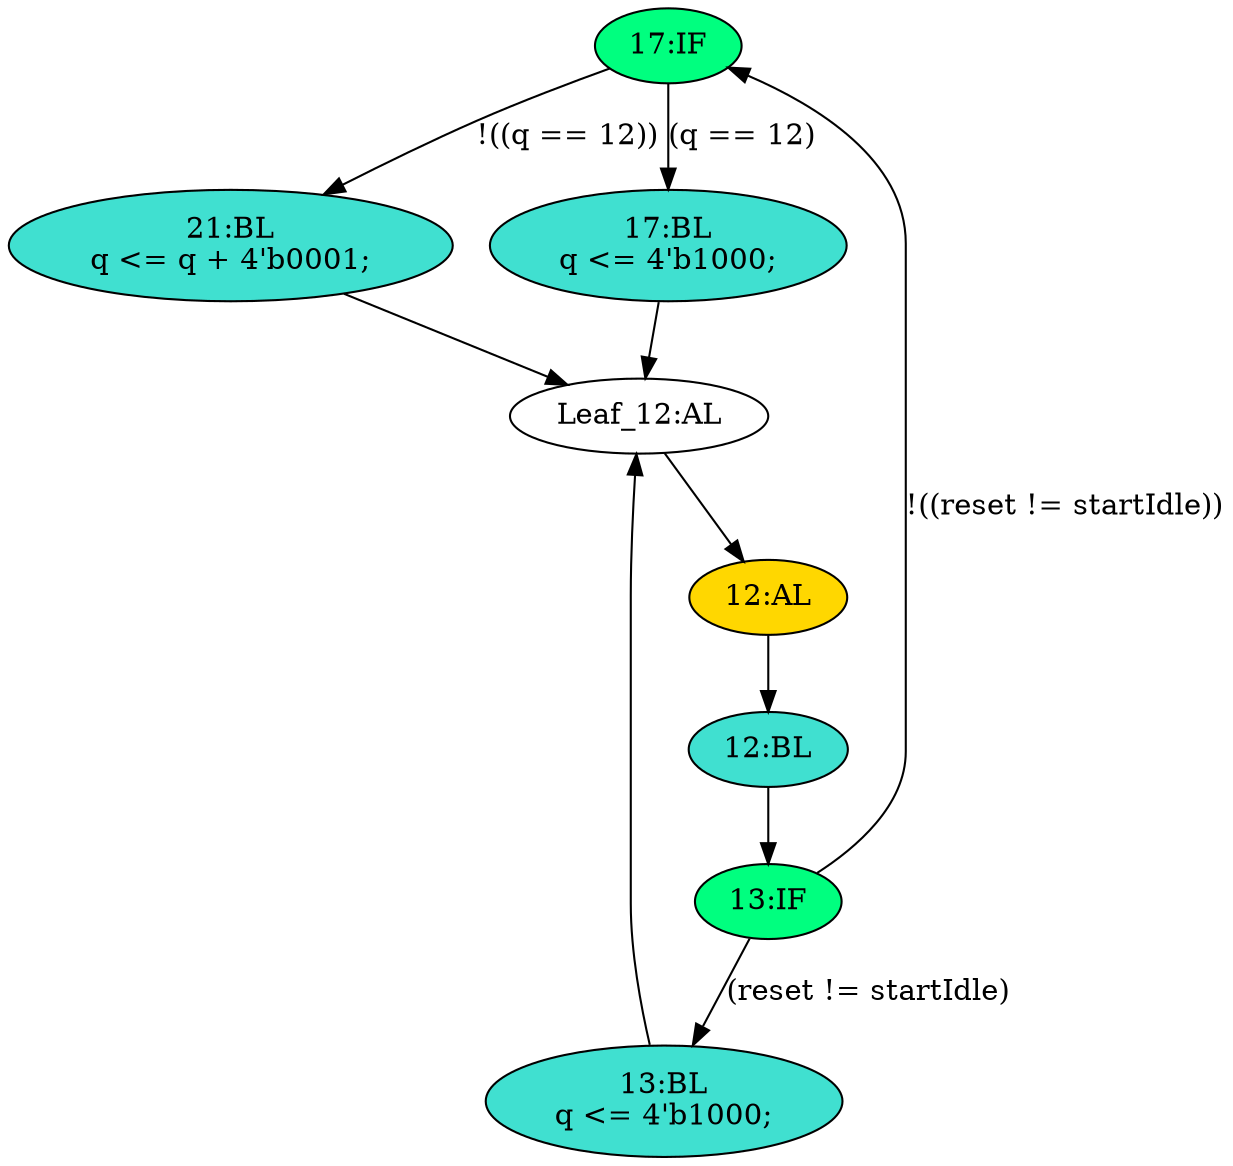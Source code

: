 strict digraph "compose( ,  )" {
	node [label="\N"];
	"17:IF"	[ast="<pyverilog.vparser.ast.IfStatement object at 0x7f7fddbcebd0>",
		fillcolor=springgreen,
		label="17:IF",
		statements="[]",
		style=filled,
		typ=IfStatement];
	"21:BL"	[ast="<pyverilog.vparser.ast.Block object at 0x7f7fdde71650>",
		fillcolor=turquoise,
		label="21:BL
q <= q + 4'b0001;",
		statements="[<pyverilog.vparser.ast.NonblockingSubstitution object at 0x7f7fdde71250>]",
		style=filled,
		typ=Block];
	"17:IF" -> "21:BL"	[cond="['q']",
		label="!((q == 12))",
		lineno=17];
	"17:BL"	[ast="<pyverilog.vparser.ast.Block object at 0x7f7fdde63890>",
		fillcolor=turquoise,
		label="17:BL
q <= 4'b1000;",
		statements="[<pyverilog.vparser.ast.NonblockingSubstitution object at 0x7f7fddbce550>]",
		style=filled,
		typ=Block];
	"17:IF" -> "17:BL"	[cond="['q']",
		label="(q == 12)",
		lineno=17];
	"Leaf_12:AL"	[def_var="['q']",
		label="Leaf_12:AL"];
	"21:BL" -> "Leaf_12:AL"	[cond="[]",
		lineno=None];
	"17:BL" -> "Leaf_12:AL"	[cond="[]",
		lineno=None];
	"13:BL"	[ast="<pyverilog.vparser.ast.Block object at 0x7f7fdde77390>",
		fillcolor=turquoise,
		label="13:BL
q <= 4'b1000;",
		statements="[<pyverilog.vparser.ast.NonblockingSubstitution object at 0x7f7fddbd6bd0>]",
		style=filled,
		typ=Block];
	"13:BL" -> "Leaf_12:AL"	[cond="[]",
		lineno=None];
	"12:BL"	[ast="<pyverilog.vparser.ast.Block object at 0x7f7fddef5e10>",
		fillcolor=turquoise,
		label="12:BL",
		statements="[]",
		style=filled,
		typ=Block];
	"13:IF"	[ast="<pyverilog.vparser.ast.IfStatement object at 0x7f7fddbd6750>",
		fillcolor=springgreen,
		label="13:IF",
		statements="[]",
		style=filled,
		typ=IfStatement];
	"12:BL" -> "13:IF"	[cond="[]",
		lineno=None];
	"13:IF" -> "17:IF"	[cond="['reset', 'startIdle']",
		label="!((reset != startIdle))",
		lineno=13];
	"13:IF" -> "13:BL"	[cond="['reset', 'startIdle']",
		label="(reset != startIdle)",
		lineno=13];
	"12:AL"	[ast="<pyverilog.vparser.ast.Always object at 0x7f7fddef5390>",
		clk_sens=True,
		fillcolor=gold,
		label="12:AL",
		sens="['clk']",
		statements="[]",
		style=filled,
		typ=Always,
		use_var="['reset', 'q', 'startIdle']"];
	"12:AL" -> "12:BL"	[cond="[]",
		lineno=None];
	"Leaf_12:AL" -> "12:AL";
}
